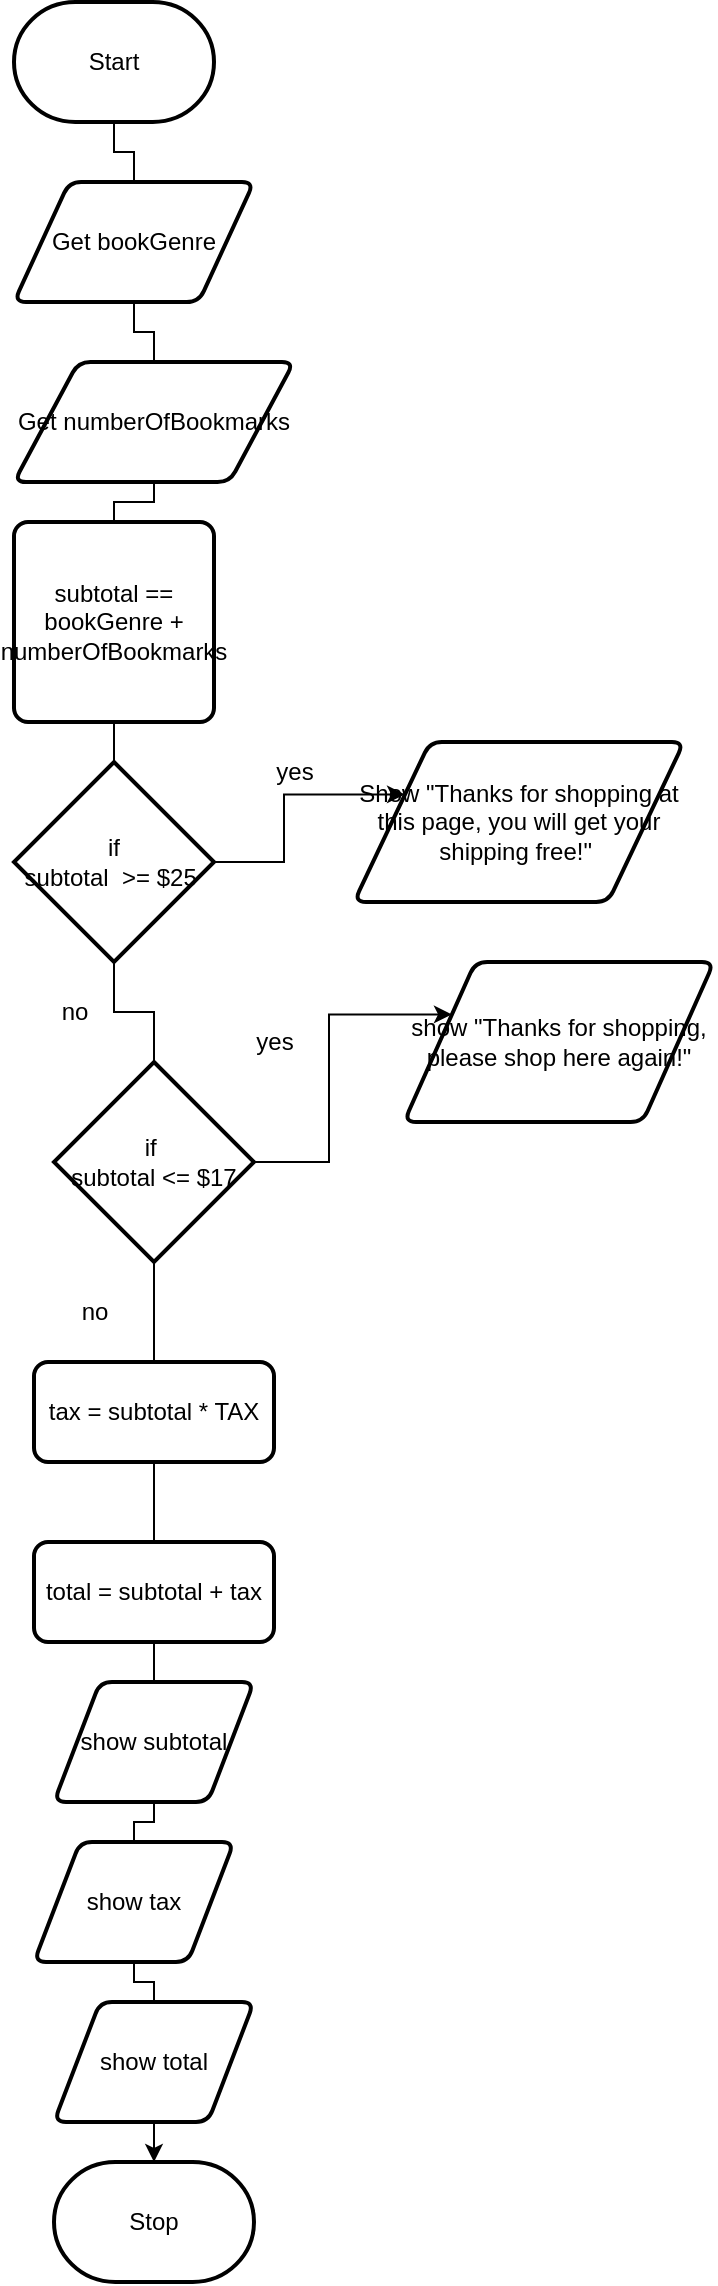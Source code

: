 <mxfile>
    <diagram id="HIP3nbAZw_EuaXWnEj3U" name="Page-1">
        <mxGraphModel dx="446" dy="383" grid="1" gridSize="10" guides="1" tooltips="1" connect="1" arrows="1" fold="1" page="1" pageScale="1" pageWidth="850" pageHeight="1100" math="0" shadow="0">
            <root>
                <mxCell id="0"/>
                <mxCell id="1" parent="0"/>
                <mxCell id="2" value="Start" style="strokeWidth=2;html=1;shape=mxgraph.flowchart.terminator;whiteSpace=wrap;" parent="1" vertex="1">
                    <mxGeometry x="230" y="10" width="100" height="60" as="geometry"/>
                </mxCell>
                <mxCell id="3" value="Stop" style="strokeWidth=2;html=1;shape=mxgraph.flowchart.terminator;whiteSpace=wrap;" parent="1" vertex="1">
                    <mxGeometry x="250" y="1090" width="100" height="60" as="geometry"/>
                </mxCell>
                <mxCell id="6" value="" style="edgeStyle=orthogonalEdgeStyle;html=1;rounded=0;endArrow=none;" edge="1" parent="1" source="2" target="5">
                    <mxGeometry relative="1" as="geometry">
                        <mxPoint x="280" y="70" as="sourcePoint"/>
                        <mxPoint x="280" y="450" as="targetPoint"/>
                    </mxGeometry>
                </mxCell>
                <mxCell id="5" value="Get bookGenre" style="shape=parallelogram;html=1;strokeWidth=2;perimeter=parallelogramPerimeter;whiteSpace=wrap;rounded=1;arcSize=12;size=0.23;" vertex="1" parent="1">
                    <mxGeometry x="230" y="100" width="120" height="60" as="geometry"/>
                </mxCell>
                <mxCell id="8" value="" style="edgeStyle=orthogonalEdgeStyle;html=1;rounded=0;startArrow=none;endArrow=none;" edge="1" parent="1" source="5" target="7">
                    <mxGeometry relative="1" as="geometry">
                        <mxPoint x="290" y="180" as="sourcePoint"/>
                        <mxPoint x="280" y="450" as="targetPoint"/>
                    </mxGeometry>
                </mxCell>
                <mxCell id="7" value="Get numberOfBookmarks" style="shape=parallelogram;html=1;strokeWidth=2;perimeter=parallelogramPerimeter;whiteSpace=wrap;rounded=1;arcSize=12;size=0.23;" vertex="1" parent="1">
                    <mxGeometry x="230" y="190" width="140" height="60" as="geometry"/>
                </mxCell>
                <mxCell id="10" value="" style="edgeStyle=orthogonalEdgeStyle;html=1;rounded=0;startArrow=none;endArrow=none;" edge="1" parent="1" source="27" target="9">
                    <mxGeometry relative="1" as="geometry">
                        <mxPoint x="290" y="270" as="sourcePoint"/>
                        <mxPoint x="280" y="450" as="targetPoint"/>
                    </mxGeometry>
                </mxCell>
                <mxCell id="11" style="edgeStyle=orthogonalEdgeStyle;html=1;exitX=1;exitY=0.5;exitDx=0;exitDy=0;exitPerimeter=0;rounded=0;entryX=0;entryY=0.25;entryDx=0;entryDy=0;" edge="1" parent="1" source="9" target="12">
                    <mxGeometry relative="1" as="geometry">
                        <mxPoint x="430" y="350" as="targetPoint"/>
                    </mxGeometry>
                </mxCell>
                <mxCell id="9" value="if&lt;br&gt;subtotal&amp;nbsp; &amp;gt;= $25&amp;nbsp;" style="strokeWidth=2;html=1;shape=mxgraph.flowchart.decision;whiteSpace=wrap;" vertex="1" parent="1">
                    <mxGeometry x="230" y="390" width="100" height="100" as="geometry"/>
                </mxCell>
                <mxCell id="12" value="Show &quot;Thanks for shopping at this page, you will get your shipping free!&quot;&amp;nbsp;" style="shape=parallelogram;html=1;strokeWidth=2;perimeter=parallelogramPerimeter;whiteSpace=wrap;rounded=1;arcSize=12;size=0.23;" vertex="1" parent="1">
                    <mxGeometry x="400" y="380" width="165" height="80" as="geometry"/>
                </mxCell>
                <mxCell id="13" value="yes" style="text;html=1;align=center;verticalAlign=middle;resizable=0;points=[];autosize=1;strokeColor=none;fillColor=none;" vertex="1" parent="1">
                    <mxGeometry x="350" y="380" width="40" height="30" as="geometry"/>
                </mxCell>
                <mxCell id="16" value="no" style="text;html=1;align=center;verticalAlign=middle;resizable=0;points=[];autosize=1;strokeColor=none;fillColor=none;" vertex="1" parent="1">
                    <mxGeometry x="240" y="500" width="40" height="30" as="geometry"/>
                </mxCell>
                <mxCell id="21" value="" style="edgeStyle=orthogonalEdgeStyle;html=1;rounded=0;startArrow=none;endArrow=none;" edge="1" parent="1" source="9" target="20">
                    <mxGeometry relative="1" as="geometry">
                        <mxPoint x="290" y="400" as="sourcePoint"/>
                        <mxPoint x="310" y="620" as="targetPoint"/>
                    </mxGeometry>
                </mxCell>
                <mxCell id="22" style="edgeStyle=orthogonalEdgeStyle;rounded=0;html=1;exitX=1;exitY=0.5;exitDx=0;exitDy=0;exitPerimeter=0;entryX=0;entryY=0.25;entryDx=0;entryDy=0;" edge="1" parent="1" source="20" target="23">
                    <mxGeometry relative="1" as="geometry">
                        <mxPoint x="440" y="510" as="targetPoint"/>
                    </mxGeometry>
                </mxCell>
                <mxCell id="30" style="edgeStyle=orthogonalEdgeStyle;rounded=0;html=1;exitX=0.5;exitY=1;exitDx=0;exitDy=0;exitPerimeter=0;entryX=0.5;entryY=0;entryDx=0;entryDy=0;entryPerimeter=0;startArrow=none;" edge="1" parent="1" source="38" target="3">
                    <mxGeometry relative="1" as="geometry"/>
                </mxCell>
                <mxCell id="20" value="if&amp;nbsp;&lt;br&gt;subtotal &amp;lt;= $17" style="strokeWidth=2;html=1;shape=mxgraph.flowchart.decision;whiteSpace=wrap;" vertex="1" parent="1">
                    <mxGeometry x="250" y="540" width="100" height="100" as="geometry"/>
                </mxCell>
                <mxCell id="23" value="show &quot;Thanks for shopping, please shop here again!&quot;" style="shape=parallelogram;html=1;strokeWidth=2;perimeter=parallelogramPerimeter;whiteSpace=wrap;rounded=1;arcSize=12;size=0.23;" vertex="1" parent="1">
                    <mxGeometry x="425" y="490" width="155" height="80" as="geometry"/>
                </mxCell>
                <mxCell id="24" value="no" style="text;html=1;align=center;verticalAlign=middle;resizable=0;points=[];autosize=1;strokeColor=none;fillColor=none;" vertex="1" parent="1">
                    <mxGeometry x="250" y="650" width="40" height="30" as="geometry"/>
                </mxCell>
                <mxCell id="25" value="yes" style="text;html=1;align=center;verticalAlign=middle;resizable=0;points=[];autosize=1;strokeColor=none;fillColor=none;" vertex="1" parent="1">
                    <mxGeometry x="340" y="515" width="40" height="30" as="geometry"/>
                </mxCell>
                <mxCell id="28" value="" style="edgeStyle=orthogonalEdgeStyle;html=1;rounded=0;startArrow=none;endArrow=none;" edge="1" parent="1" source="7" target="27">
                    <mxGeometry relative="1" as="geometry">
                        <mxPoint x="290" y="260" as="sourcePoint"/>
                        <mxPoint x="290" y="380" as="targetPoint"/>
                    </mxGeometry>
                </mxCell>
                <mxCell id="27" value="subtotal == bookGenre + numberOfBookmarks" style="rounded=1;whiteSpace=wrap;html=1;absoluteArcSize=1;arcSize=14;strokeWidth=2;" vertex="1" parent="1">
                    <mxGeometry x="230" y="270" width="100" height="100" as="geometry"/>
                </mxCell>
                <mxCell id="32" value="" style="edgeStyle=orthogonalEdgeStyle;rounded=0;html=1;exitX=0.5;exitY=1;exitDx=0;exitDy=0;exitPerimeter=0;entryX=0.5;entryY=0;entryDx=0;entryDy=0;entryPerimeter=0;endArrow=none;" edge="1" parent="1" source="20" target="31">
                    <mxGeometry relative="1" as="geometry">
                        <mxPoint x="300" y="640" as="sourcePoint"/>
                        <mxPoint x="290" y="1020" as="targetPoint"/>
                    </mxGeometry>
                </mxCell>
                <mxCell id="31" value="tax = subtotal * TAX" style="rounded=1;whiteSpace=wrap;html=1;absoluteArcSize=1;arcSize=14;strokeWidth=2;" vertex="1" parent="1">
                    <mxGeometry x="240" y="690" width="120" height="50" as="geometry"/>
                </mxCell>
                <mxCell id="34" value="" style="edgeStyle=orthogonalEdgeStyle;rounded=0;html=1;exitX=0.5;exitY=1;exitDx=0;exitDy=0;exitPerimeter=0;entryX=0.5;entryY=0;entryDx=0;entryDy=0;entryPerimeter=0;startArrow=none;endArrow=none;" edge="1" parent="1" source="31" target="33">
                    <mxGeometry relative="1" as="geometry">
                        <mxPoint x="300" y="740" as="sourcePoint"/>
                        <mxPoint x="290" y="1020" as="targetPoint"/>
                    </mxGeometry>
                </mxCell>
                <mxCell id="33" value="total = subtotal + tax" style="rounded=1;whiteSpace=wrap;html=1;absoluteArcSize=1;arcSize=14;strokeWidth=2;" vertex="1" parent="1">
                    <mxGeometry x="240" y="780" width="120" height="50" as="geometry"/>
                </mxCell>
                <mxCell id="36" value="" style="edgeStyle=orthogonalEdgeStyle;rounded=0;html=1;exitX=0.5;exitY=1;exitDx=0;exitDy=0;exitPerimeter=0;entryX=0.5;entryY=0;entryDx=0;entryDy=0;entryPerimeter=0;startArrow=none;endArrow=none;" edge="1" parent="1" source="33" target="35">
                    <mxGeometry relative="1" as="geometry">
                        <mxPoint x="300" y="830" as="sourcePoint"/>
                        <mxPoint x="290" y="1020" as="targetPoint"/>
                    </mxGeometry>
                </mxCell>
                <mxCell id="35" value="show subtotal" style="shape=parallelogram;html=1;strokeWidth=2;perimeter=parallelogramPerimeter;whiteSpace=wrap;rounded=1;arcSize=12;size=0.23;" vertex="1" parent="1">
                    <mxGeometry x="250" y="850" width="100" height="60" as="geometry"/>
                </mxCell>
                <mxCell id="39" value="" style="edgeStyle=orthogonalEdgeStyle;rounded=0;html=1;exitX=0.5;exitY=1;exitDx=0;exitDy=0;exitPerimeter=0;entryX=0.5;entryY=0;entryDx=0;entryDy=0;entryPerimeter=0;startArrow=none;endArrow=none;" edge="1" parent="1" source="37" target="38">
                    <mxGeometry relative="1" as="geometry">
                        <mxPoint x="300" y="910" as="sourcePoint"/>
                        <mxPoint x="290" y="1020" as="targetPoint"/>
                    </mxGeometry>
                </mxCell>
                <mxCell id="38" value="show total" style="shape=parallelogram;html=1;strokeWidth=2;perimeter=parallelogramPerimeter;whiteSpace=wrap;rounded=1;arcSize=12;size=0.23;" vertex="1" parent="1">
                    <mxGeometry x="250" y="1010" width="100" height="60" as="geometry"/>
                </mxCell>
                <mxCell id="40" value="" style="edgeStyle=orthogonalEdgeStyle;rounded=0;html=1;exitX=0.5;exitY=1;exitDx=0;exitDy=0;exitPerimeter=0;entryX=0.5;entryY=0;entryDx=0;entryDy=0;entryPerimeter=0;startArrow=none;endArrow=none;" edge="1" parent="1" source="35" target="37">
                    <mxGeometry relative="1" as="geometry">
                        <mxPoint x="300" y="910" as="sourcePoint"/>
                        <mxPoint x="300" y="960" as="targetPoint"/>
                    </mxGeometry>
                </mxCell>
                <mxCell id="37" value="show tax" style="shape=parallelogram;html=1;strokeWidth=2;perimeter=parallelogramPerimeter;whiteSpace=wrap;rounded=1;arcSize=12;size=0.23;" vertex="1" parent="1">
                    <mxGeometry x="240" y="930" width="100" height="60" as="geometry"/>
                </mxCell>
            </root>
        </mxGraphModel>
    </diagram>
</mxfile>